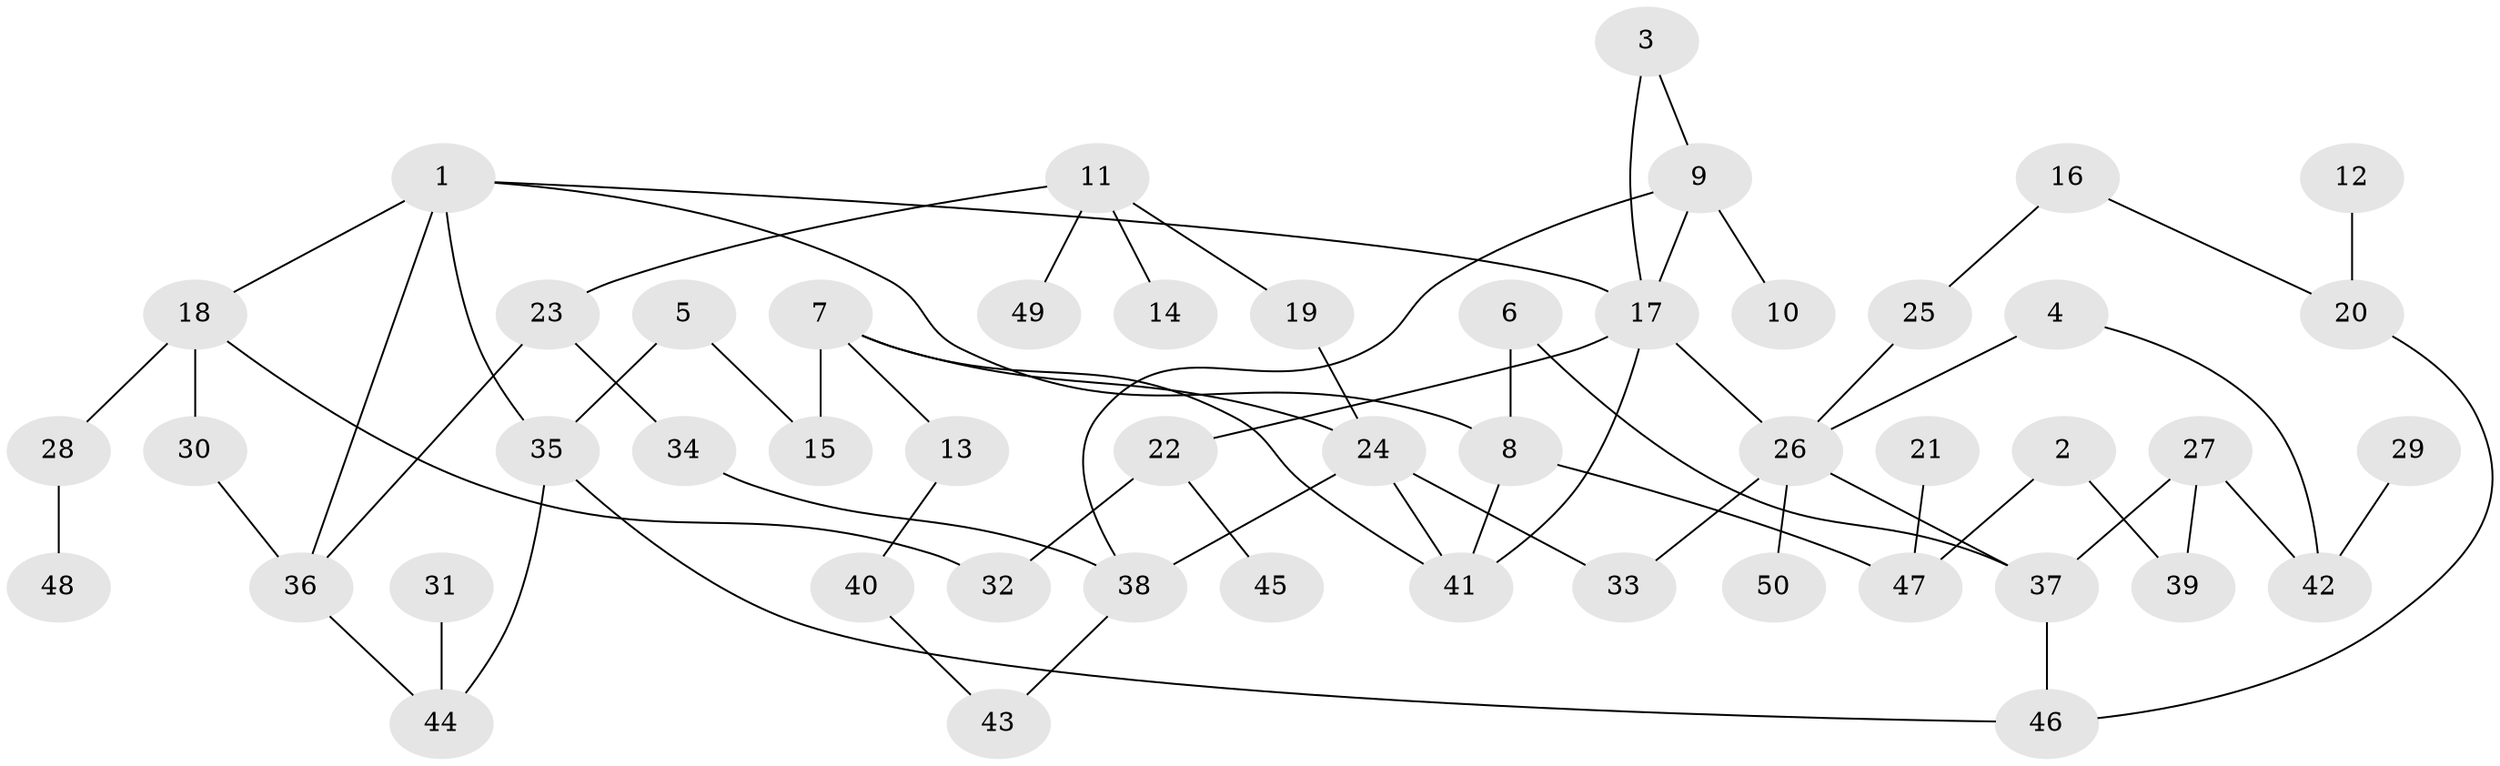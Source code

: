 // original degree distribution, {5: 0.060240963855421686, 7: 0.024096385542168676, 3: 0.21686746987951808, 4: 0.0963855421686747, 2: 0.3253012048192771, 1: 0.27710843373493976}
// Generated by graph-tools (version 1.1) at 2025/36/03/04/25 23:36:01]
// undirected, 50 vertices, 66 edges
graph export_dot {
  node [color=gray90,style=filled];
  1;
  2;
  3;
  4;
  5;
  6;
  7;
  8;
  9;
  10;
  11;
  12;
  13;
  14;
  15;
  16;
  17;
  18;
  19;
  20;
  21;
  22;
  23;
  24;
  25;
  26;
  27;
  28;
  29;
  30;
  31;
  32;
  33;
  34;
  35;
  36;
  37;
  38;
  39;
  40;
  41;
  42;
  43;
  44;
  45;
  46;
  47;
  48;
  49;
  50;
  1 -- 8 [weight=1.0];
  1 -- 17 [weight=1.0];
  1 -- 18 [weight=1.0];
  1 -- 35 [weight=1.0];
  1 -- 36 [weight=1.0];
  2 -- 39 [weight=1.0];
  2 -- 47 [weight=1.0];
  3 -- 9 [weight=1.0];
  3 -- 17 [weight=1.0];
  4 -- 26 [weight=2.0];
  4 -- 42 [weight=1.0];
  5 -- 15 [weight=1.0];
  5 -- 35 [weight=1.0];
  6 -- 8 [weight=1.0];
  6 -- 37 [weight=1.0];
  7 -- 13 [weight=1.0];
  7 -- 15 [weight=1.0];
  7 -- 24 [weight=1.0];
  7 -- 41 [weight=1.0];
  8 -- 41 [weight=1.0];
  8 -- 47 [weight=1.0];
  9 -- 10 [weight=1.0];
  9 -- 17 [weight=1.0];
  9 -- 38 [weight=1.0];
  11 -- 14 [weight=1.0];
  11 -- 19 [weight=1.0];
  11 -- 23 [weight=1.0];
  11 -- 49 [weight=1.0];
  12 -- 20 [weight=1.0];
  13 -- 40 [weight=2.0];
  16 -- 20 [weight=1.0];
  16 -- 25 [weight=1.0];
  17 -- 22 [weight=1.0];
  17 -- 26 [weight=1.0];
  17 -- 41 [weight=1.0];
  18 -- 28 [weight=1.0];
  18 -- 30 [weight=1.0];
  18 -- 32 [weight=1.0];
  19 -- 24 [weight=1.0];
  20 -- 46 [weight=1.0];
  21 -- 47 [weight=1.0];
  22 -- 32 [weight=1.0];
  22 -- 45 [weight=1.0];
  23 -- 34 [weight=1.0];
  23 -- 36 [weight=1.0];
  24 -- 33 [weight=1.0];
  24 -- 38 [weight=1.0];
  24 -- 41 [weight=1.0];
  25 -- 26 [weight=1.0];
  26 -- 33 [weight=1.0];
  26 -- 37 [weight=1.0];
  26 -- 50 [weight=1.0];
  27 -- 37 [weight=1.0];
  27 -- 39 [weight=1.0];
  27 -- 42 [weight=1.0];
  28 -- 48 [weight=1.0];
  29 -- 42 [weight=1.0];
  30 -- 36 [weight=1.0];
  31 -- 44 [weight=1.0];
  34 -- 38 [weight=1.0];
  35 -- 44 [weight=1.0];
  35 -- 46 [weight=1.0];
  36 -- 44 [weight=1.0];
  37 -- 46 [weight=1.0];
  38 -- 43 [weight=1.0];
  40 -- 43 [weight=1.0];
}

